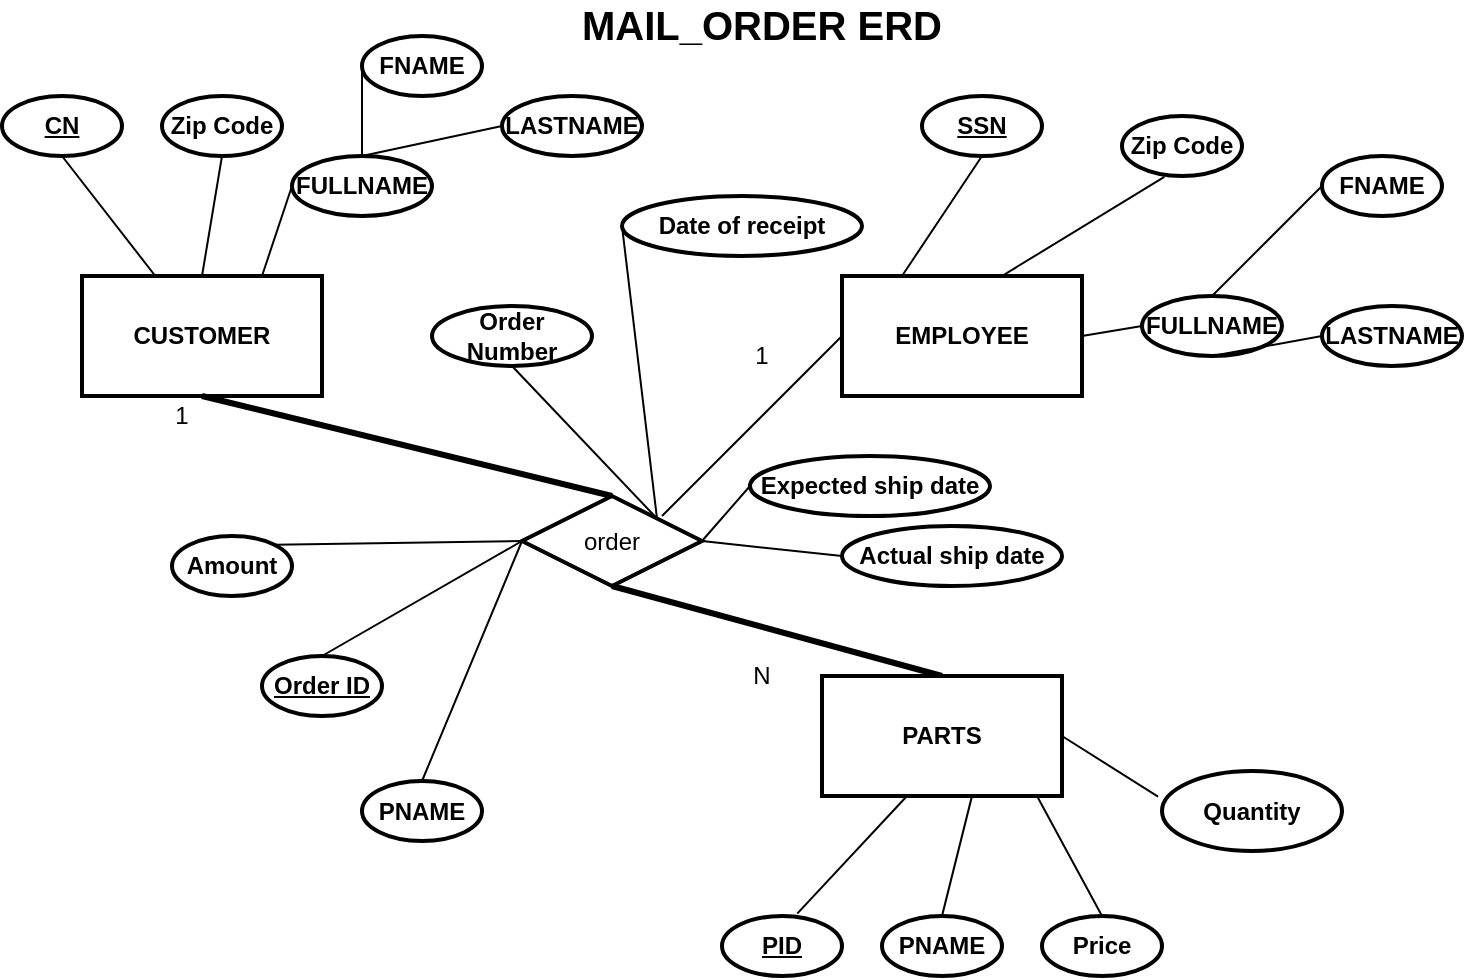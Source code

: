 <mxfile version="14.2.9" type="github">
  <diagram id="fhw7Gcsa4oTLrVTBU_38" name="Page-1">
    <mxGraphModel dx="1278" dy="556" grid="1" gridSize="10" guides="1" tooltips="1" connect="1" arrows="1" fold="1" page="1" pageScale="1" pageWidth="827" pageHeight="1169" math="0" shadow="0">
      <root>
        <mxCell id="0" />
        <mxCell id="1" parent="0" />
        <mxCell id="vzhQpynMpqruUw6QNbGc-1" value="&lt;b&gt;CUSTOMER&lt;/b&gt;" style="rounded=0;whiteSpace=wrap;html=1;strokeWidth=2;" parent="1" vertex="1">
          <mxGeometry x="80" y="140" width="120" height="60" as="geometry" />
        </mxCell>
        <mxCell id="vzhQpynMpqruUw6QNbGc-2" value="&lt;b&gt;EMPLOYEE&lt;/b&gt;" style="rounded=0;whiteSpace=wrap;html=1;strokeWidth=2;" parent="1" vertex="1">
          <mxGeometry x="460" y="140" width="120" height="60" as="geometry" />
        </mxCell>
        <mxCell id="vzhQpynMpqruUw6QNbGc-4" value="CN" style="ellipse;whiteSpace=wrap;html=1;strokeWidth=2;fontStyle=5" parent="1" vertex="1">
          <mxGeometry x="40" y="50" width="60" height="30" as="geometry" />
        </mxCell>
        <mxCell id="vzhQpynMpqruUw6QNbGc-5" value="Zip Code" style="ellipse;whiteSpace=wrap;html=1;strokeWidth=2;fontStyle=1" parent="1" vertex="1">
          <mxGeometry x="120" y="50" width="60" height="30" as="geometry" />
        </mxCell>
        <mxCell id="vzhQpynMpqruUw6QNbGc-7" value="&lt;u&gt;SSN&lt;/u&gt;" style="ellipse;whiteSpace=wrap;html=1;strokeWidth=2;fontStyle=1" parent="1" vertex="1">
          <mxGeometry x="500" y="50" width="60" height="30" as="geometry" />
        </mxCell>
        <mxCell id="vzhQpynMpqruUw6QNbGc-9" value="Zip Code" style="ellipse;whiteSpace=wrap;html=1;strokeWidth=2;fontStyle=1" parent="1" vertex="1">
          <mxGeometry x="600" y="60" width="60" height="30" as="geometry" />
        </mxCell>
        <mxCell id="vzhQpynMpqruUw6QNbGc-10" value="FULLNAME" style="ellipse;whiteSpace=wrap;html=1;strokeWidth=2;fontStyle=1" parent="1" vertex="1">
          <mxGeometry x="610" y="150" width="70" height="30" as="geometry" />
        </mxCell>
        <mxCell id="vzhQpynMpqruUw6QNbGc-11" value="FNAME" style="ellipse;whiteSpace=wrap;html=1;strokeWidth=2;fontStyle=1" parent="1" vertex="1">
          <mxGeometry x="700" y="80" width="60" height="30" as="geometry" />
        </mxCell>
        <mxCell id="vzhQpynMpqruUw6QNbGc-13" value="LASTNAME" style="ellipse;whiteSpace=wrap;html=1;strokeWidth=2;fontStyle=1" parent="1" vertex="1">
          <mxGeometry x="700" y="155" width="70" height="30" as="geometry" />
        </mxCell>
        <mxCell id="vzhQpynMpqruUw6QNbGc-14" value="Order ID" style="ellipse;whiteSpace=wrap;html=1;strokeWidth=2;fontStyle=5" parent="1" vertex="1">
          <mxGeometry x="170" y="330" width="60" height="30" as="geometry" />
        </mxCell>
        <mxCell id="vzhQpynMpqruUw6QNbGc-15" value="PNAME" style="ellipse;whiteSpace=wrap;html=1;strokeWidth=2;fontStyle=1" parent="1" vertex="1">
          <mxGeometry x="220" y="392.5" width="60" height="30" as="geometry" />
        </mxCell>
        <mxCell id="vzhQpynMpqruUw6QNbGc-16" value="" style="endArrow=none;html=1;exitX=0.5;exitY=1;exitDx=0;exitDy=0;" parent="1" source="vzhQpynMpqruUw6QNbGc-4" target="vzhQpynMpqruUw6QNbGc-1" edge="1">
          <mxGeometry width="50" height="50" relative="1" as="geometry">
            <mxPoint x="90" y="280" as="sourcePoint" />
            <mxPoint x="140" y="230" as="targetPoint" />
          </mxGeometry>
        </mxCell>
        <mxCell id="vzhQpynMpqruUw6QNbGc-17" value="" style="endArrow=none;html=1;exitX=0.5;exitY=1;exitDx=0;exitDy=0;entryX=0.5;entryY=0;entryDx=0;entryDy=0;" parent="1" source="vzhQpynMpqruUw6QNbGc-5" target="vzhQpynMpqruUw6QNbGc-1" edge="1">
          <mxGeometry width="50" height="50" relative="1" as="geometry">
            <mxPoint x="80" y="90" as="sourcePoint" />
            <mxPoint x="126.667" y="150" as="targetPoint" />
          </mxGeometry>
        </mxCell>
        <mxCell id="vzhQpynMpqruUw6QNbGc-21" value="&lt;u&gt;PID&lt;/u&gt;" style="ellipse;whiteSpace=wrap;html=1;strokeWidth=2;fontStyle=1" parent="1" vertex="1">
          <mxGeometry x="400" y="460" width="60" height="30" as="geometry" />
        </mxCell>
        <mxCell id="vzhQpynMpqruUw6QNbGc-22" value="PNAME" style="ellipse;whiteSpace=wrap;html=1;strokeWidth=2;fontStyle=1" parent="1" vertex="1">
          <mxGeometry x="480" y="460" width="60" height="30" as="geometry" />
        </mxCell>
        <mxCell id="vzhQpynMpqruUw6QNbGc-23" value="Price" style="ellipse;whiteSpace=wrap;html=1;strokeWidth=2;fontStyle=1" parent="1" vertex="1">
          <mxGeometry x="560" y="460" width="60" height="30" as="geometry" />
        </mxCell>
        <mxCell id="vzhQpynMpqruUw6QNbGc-24" value="Quantity" style="ellipse;whiteSpace=wrap;html=1;strokeWidth=2;fontStyle=1" parent="1" vertex="1">
          <mxGeometry x="620" y="387.5" width="90" height="40" as="geometry" />
        </mxCell>
        <mxCell id="vzhQpynMpqruUw6QNbGc-26" value="" style="endArrow=none;html=1;exitX=0.353;exitY=1.013;exitDx=0;exitDy=0;exitPerimeter=0;" parent="1" source="vzhQpynMpqruUw6QNbGc-9" edge="1">
          <mxGeometry width="50" height="50" relative="1" as="geometry">
            <mxPoint x="480" y="200" as="sourcePoint" />
            <mxPoint x="540" y="140" as="targetPoint" />
          </mxGeometry>
        </mxCell>
        <mxCell id="vzhQpynMpqruUw6QNbGc-27" value="" style="endArrow=none;html=1;entryX=1;entryY=0.5;entryDx=0;entryDy=0;exitX=0;exitY=0.5;exitDx=0;exitDy=0;" parent="1" source="vzhQpynMpqruUw6QNbGc-10" target="vzhQpynMpqruUw6QNbGc-2" edge="1">
          <mxGeometry width="50" height="50" relative="1" as="geometry">
            <mxPoint x="490" y="210" as="sourcePoint" />
            <mxPoint x="540" y="160" as="targetPoint" />
          </mxGeometry>
        </mxCell>
        <mxCell id="vzhQpynMpqruUw6QNbGc-28" value="" style="endArrow=none;html=1;exitX=0.5;exitY=1;exitDx=0;exitDy=0;entryX=0.25;entryY=0;entryDx=0;entryDy=0;" parent="1" source="vzhQpynMpqruUw6QNbGc-7" target="vzhQpynMpqruUw6QNbGc-2" edge="1">
          <mxGeometry width="50" height="50" relative="1" as="geometry">
            <mxPoint x="500" y="220" as="sourcePoint" />
            <mxPoint x="550" y="170" as="targetPoint" />
          </mxGeometry>
        </mxCell>
        <mxCell id="vzhQpynMpqruUw6QNbGc-30" value="" style="endArrow=none;html=1;entryX=0.5;entryY=0;entryDx=0;entryDy=0;exitX=0;exitY=0.5;exitDx=0;exitDy=0;" parent="1" source="vzhQpynMpqruUw6QNbGc-11" target="vzhQpynMpqruUw6QNbGc-10" edge="1">
          <mxGeometry width="50" height="50" relative="1" as="geometry">
            <mxPoint x="530" y="250" as="sourcePoint" />
            <mxPoint x="580" y="200" as="targetPoint" />
          </mxGeometry>
        </mxCell>
        <mxCell id="vzhQpynMpqruUw6QNbGc-32" value="" style="endArrow=none;html=1;entryX=0.5;entryY=1;entryDx=0;entryDy=0;exitX=0;exitY=0.5;exitDx=0;exitDy=0;" parent="1" source="vzhQpynMpqruUw6QNbGc-13" target="vzhQpynMpqruUw6QNbGc-10" edge="1">
          <mxGeometry width="50" height="50" relative="1" as="geometry">
            <mxPoint x="720" y="115" as="sourcePoint" />
            <mxPoint x="700" y="185" as="targetPoint" />
          </mxGeometry>
        </mxCell>
        <mxCell id="vzhQpynMpqruUw6QNbGc-33" value="" style="endArrow=none;html=1;entryX=1;entryY=0.5;entryDx=0;entryDy=0;exitX=-0.022;exitY=0.32;exitDx=0;exitDy=0;exitPerimeter=0;" parent="1" source="vzhQpynMpqruUw6QNbGc-24" target="vzhQpynMpqruUw6QNbGc-84" edge="1">
          <mxGeometry width="50" height="50" relative="1" as="geometry">
            <mxPoint x="730" y="125" as="sourcePoint" />
            <mxPoint x="590" y="370" as="targetPoint" />
          </mxGeometry>
        </mxCell>
        <mxCell id="vzhQpynMpqruUw6QNbGc-34" value="" style="endArrow=none;html=1;entryX=0;entryY=0;entryDx=97.5;entryDy=60;entryPerimeter=0;exitX=0.5;exitY=0;exitDx=0;exitDy=0;" parent="1" source="vzhQpynMpqruUw6QNbGc-23" edge="1">
          <mxGeometry width="50" height="50" relative="1" as="geometry">
            <mxPoint x="590" y="450" as="sourcePoint" />
            <mxPoint x="557.5" y="400" as="targetPoint" />
          </mxGeometry>
        </mxCell>
        <mxCell id="vzhQpynMpqruUw6QNbGc-35" value="" style="endArrow=none;html=1;entryX=0.5;entryY=1;entryDx=0;entryDy=0;exitX=0.5;exitY=0;exitDx=0;exitDy=0;entryPerimeter=0;" parent="1" source="vzhQpynMpqruUw6QNbGc-22" edge="1">
          <mxGeometry width="50" height="50" relative="1" as="geometry">
            <mxPoint x="648.02" y="402.8" as="sourcePoint" />
            <mxPoint x="525" y="400" as="targetPoint" />
          </mxGeometry>
        </mxCell>
        <mxCell id="vzhQpynMpqruUw6QNbGc-36" value="" style="endArrow=none;html=1;entryX=0;entryY=0;entryDx=32.5;entryDy=60;exitX=0.627;exitY=-0.04;exitDx=0;exitDy=0;entryPerimeter=0;exitPerimeter=0;" parent="1" source="vzhQpynMpqruUw6QNbGc-21" edge="1">
          <mxGeometry width="50" height="50" relative="1" as="geometry">
            <mxPoint x="658.02" y="412.8" as="sourcePoint" />
            <mxPoint x="492.5" y="400" as="targetPoint" />
          </mxGeometry>
        </mxCell>
        <mxCell id="vzhQpynMpqruUw6QNbGc-37" value="" style="endArrow=none;html=1;exitX=0.5;exitY=0;exitDx=0;exitDy=0;entryX=0;entryY=0.5;entryDx=0;entryDy=0;" parent="1" source="vzhQpynMpqruUw6QNbGc-14" target="vzhQpynMpqruUw6QNbGc-71" edge="1">
          <mxGeometry width="50" height="50" relative="1" as="geometry">
            <mxPoint x="160" y="410" as="sourcePoint" />
            <mxPoint x="80" y="370" as="targetPoint" />
          </mxGeometry>
        </mxCell>
        <mxCell id="vzhQpynMpqruUw6QNbGc-38" value="" style="endArrow=none;html=1;exitX=0.5;exitY=0;exitDx=0;exitDy=0;entryX=0;entryY=0.5;entryDx=0;entryDy=0;" parent="1" source="vzhQpynMpqruUw6QNbGc-15" target="vzhQpynMpqruUw6QNbGc-71" edge="1">
          <mxGeometry width="50" height="50" relative="1" as="geometry">
            <mxPoint x="80" y="410" as="sourcePoint" />
            <mxPoint x="140" y="400" as="targetPoint" />
          </mxGeometry>
        </mxCell>
        <mxCell id="vzhQpynMpqruUw6QNbGc-50" value="Order Number" style="ellipse;whiteSpace=wrap;html=1;strokeWidth=2;fontStyle=1" parent="1" vertex="1">
          <mxGeometry x="255" y="155" width="80" height="30" as="geometry" />
        </mxCell>
        <mxCell id="vzhQpynMpqruUw6QNbGc-51" value="" style="endArrow=none;html=1;rounded=0;entryX=1;entryY=0;entryDx=0;entryDy=0;exitX=0.5;exitY=1;exitDx=0;exitDy=0;" parent="1" source="vzhQpynMpqruUw6QNbGc-50" target="vzhQpynMpqruUw6QNbGc-71" edge="1">
          <mxGeometry relative="1" as="geometry">
            <mxPoint x="280" y="300" as="sourcePoint" />
            <mxPoint x="440" y="300" as="targetPoint" />
          </mxGeometry>
        </mxCell>
        <mxCell id="vzhQpynMpqruUw6QNbGc-93" value="" style="edgeStyle=orthogonalEdgeStyle;rounded=0;orthogonalLoop=1;jettySize=auto;html=1;" parent="1" edge="1">
          <mxGeometry relative="1" as="geometry">
            <mxPoint x="500" y="315" as="targetPoint" />
          </mxGeometry>
        </mxCell>
        <mxCell id="vzhQpynMpqruUw6QNbGc-71" value="order" style="shape=rhombus;perimeter=rhombusPerimeter;whiteSpace=wrap;html=1;align=center;strokeWidth=2;" parent="1" vertex="1">
          <mxGeometry x="300" y="250" width="90" height="45" as="geometry" />
        </mxCell>
        <mxCell id="vzhQpynMpqruUw6QNbGc-72" value="" style="endArrow=none;html=1;rounded=0;exitX=0.5;exitY=1;exitDx=0;exitDy=0;entryX=0.5;entryY=0;entryDx=0;entryDy=0;strokeWidth=3;" parent="1" source="vzhQpynMpqruUw6QNbGc-71" target="vzhQpynMpqruUw6QNbGc-84" edge="1">
          <mxGeometry relative="1" as="geometry">
            <mxPoint x="70" y="300" as="sourcePoint" />
            <mxPoint x="140" y="340" as="targetPoint" />
          </mxGeometry>
        </mxCell>
        <mxCell id="vzhQpynMpqruUw6QNbGc-73" value="" style="endArrow=none;html=1;rounded=0;exitX=0.5;exitY=1;exitDx=0;exitDy=0;entryX=0.5;entryY=0;entryDx=0;entryDy=0;strokeWidth=3;" parent="1" source="vzhQpynMpqruUw6QNbGc-1" target="vzhQpynMpqruUw6QNbGc-71" edge="1">
          <mxGeometry relative="1" as="geometry">
            <mxPoint x="70" y="300" as="sourcePoint" />
            <mxPoint x="230" y="300" as="targetPoint" />
          </mxGeometry>
        </mxCell>
        <mxCell id="vzhQpynMpqruUw6QNbGc-74" value="1" style="text;html=1;strokeColor=none;fillColor=none;align=center;verticalAlign=middle;whiteSpace=wrap;rounded=0;" parent="1" vertex="1">
          <mxGeometry x="110" y="200" width="40" height="20" as="geometry" />
        </mxCell>
        <mxCell id="vzhQpynMpqruUw6QNbGc-76" value="&lt;b&gt;MAIL_ORDER ERD&lt;/b&gt;" style="text;html=1;strokeColor=none;fillColor=none;align=center;verticalAlign=middle;whiteSpace=wrap;rounded=0;fontSize=20;" parent="1" vertex="1">
          <mxGeometry x="320" y="4" width="200" height="20" as="geometry" />
        </mxCell>
        <mxCell id="vzhQpynMpqruUw6QNbGc-77" value="FULLNAME" style="ellipse;whiteSpace=wrap;html=1;strokeWidth=2;fontStyle=1" parent="1" vertex="1">
          <mxGeometry x="185" y="80" width="70" height="30" as="geometry" />
        </mxCell>
        <mxCell id="vzhQpynMpqruUw6QNbGc-78" value="FNAME" style="ellipse;whiteSpace=wrap;html=1;strokeWidth=2;fontStyle=1" parent="1" vertex="1">
          <mxGeometry x="220" y="20" width="60" height="30" as="geometry" />
        </mxCell>
        <mxCell id="vzhQpynMpqruUw6QNbGc-79" value="LASTNAME" style="ellipse;whiteSpace=wrap;html=1;strokeWidth=2;fontStyle=1" parent="1" vertex="1">
          <mxGeometry x="290" y="50" width="70" height="30" as="geometry" />
        </mxCell>
        <mxCell id="vzhQpynMpqruUw6QNbGc-80" value="" style="endArrow=none;html=1;entryX=0.75;entryY=0;entryDx=0;entryDy=0;exitX=0;exitY=0.5;exitDx=0;exitDy=0;" parent="1" source="vzhQpynMpqruUw6QNbGc-77" target="vzhQpynMpqruUw6QNbGc-1" edge="1">
          <mxGeometry width="50" height="50" relative="1" as="geometry">
            <mxPoint x="500" y="220" as="sourcePoint" />
            <mxPoint x="590" y="180" as="targetPoint" />
          </mxGeometry>
        </mxCell>
        <mxCell id="vzhQpynMpqruUw6QNbGc-81" value="" style="endArrow=none;html=1;entryX=0.5;entryY=0;entryDx=0;entryDy=0;exitX=0;exitY=0.5;exitDx=0;exitDy=0;" parent="1" source="vzhQpynMpqruUw6QNbGc-78" target="vzhQpynMpqruUw6QNbGc-77" edge="1">
          <mxGeometry width="50" height="50" relative="1" as="geometry">
            <mxPoint x="150" y="190" as="sourcePoint" />
            <mxPoint x="200" y="140" as="targetPoint" />
          </mxGeometry>
        </mxCell>
        <mxCell id="vzhQpynMpqruUw6QNbGc-82" value="" style="endArrow=none;html=1;entryX=0.5;entryY=0;entryDx=0;entryDy=0;exitX=0;exitY=0.5;exitDx=0;exitDy=0;" parent="1" source="vzhQpynMpqruUw6QNbGc-79" target="vzhQpynMpqruUw6QNbGc-77" edge="1">
          <mxGeometry width="50" height="50" relative="1" as="geometry">
            <mxPoint x="340" y="55" as="sourcePoint" />
            <mxPoint x="320" y="125" as="targetPoint" />
          </mxGeometry>
        </mxCell>
        <mxCell id="vzhQpynMpqruUw6QNbGc-84" value="&lt;b&gt;PARTS&lt;/b&gt;" style="rounded=0;whiteSpace=wrap;html=1;strokeWidth=2;" parent="1" vertex="1">
          <mxGeometry x="450" y="340" width="120" height="60" as="geometry" />
        </mxCell>
        <mxCell id="vzhQpynMpqruUw6QNbGc-95" value="Date of receipt" style="ellipse;whiteSpace=wrap;html=1;strokeWidth=2;fontStyle=1" parent="1" vertex="1">
          <mxGeometry x="350" y="100" width="120" height="30" as="geometry" />
        </mxCell>
        <mxCell id="vzhQpynMpqruUw6QNbGc-96" value="Expected ship date" style="ellipse;whiteSpace=wrap;html=1;strokeWidth=2;fontStyle=1" parent="1" vertex="1">
          <mxGeometry x="414" y="230" width="120" height="30" as="geometry" />
        </mxCell>
        <mxCell id="vzhQpynMpqruUw6QNbGc-97" value="Actual ship date" style="ellipse;whiteSpace=wrap;html=1;strokeWidth=2;fontStyle=1" parent="1" vertex="1">
          <mxGeometry x="460" y="265" width="110" height="30" as="geometry" />
        </mxCell>
        <mxCell id="vzhQpynMpqruUw6QNbGc-98" value="" style="endArrow=none;html=1;rounded=0;entryX=0;entryY=0.5;entryDx=0;entryDy=0;exitX=1;exitY=0;exitDx=0;exitDy=0;" parent="1" source="vzhQpynMpqruUw6QNbGc-71" target="vzhQpynMpqruUw6QNbGc-95" edge="1">
          <mxGeometry relative="1" as="geometry">
            <mxPoint x="190" y="260" as="sourcePoint" />
            <mxPoint x="400" y="280" as="targetPoint" />
          </mxGeometry>
        </mxCell>
        <mxCell id="vzhQpynMpqruUw6QNbGc-99" value="" style="endArrow=none;html=1;rounded=0;entryX=0;entryY=0.5;entryDx=0;entryDy=0;exitX=1;exitY=0.5;exitDx=0;exitDy=0;" parent="1" source="vzhQpynMpqruUw6QNbGc-71" target="vzhQpynMpqruUw6QNbGc-96" edge="1">
          <mxGeometry relative="1" as="geometry">
            <mxPoint x="190" y="260" as="sourcePoint" />
            <mxPoint x="280" y="205" as="targetPoint" />
          </mxGeometry>
        </mxCell>
        <mxCell id="vzhQpynMpqruUw6QNbGc-100" value="" style="endArrow=none;html=1;rounded=0;entryX=1;entryY=0.5;entryDx=0;entryDy=0;exitX=0;exitY=0.5;exitDx=0;exitDy=0;" parent="1" target="vzhQpynMpqruUw6QNbGc-71" edge="1" source="vzhQpynMpqruUw6QNbGc-97">
          <mxGeometry relative="1" as="geometry">
            <mxPoint x="220" y="270" as="sourcePoint" />
            <mxPoint x="290" y="215" as="targetPoint" />
          </mxGeometry>
        </mxCell>
        <mxCell id="3dqwWF1tyTEujohG7SV6-2" value="&lt;span&gt;Amount&lt;/span&gt;" style="ellipse;whiteSpace=wrap;html=1;strokeWidth=2;fontStyle=1" vertex="1" parent="1">
          <mxGeometry x="125" y="270" width="60" height="30" as="geometry" />
        </mxCell>
        <mxCell id="3dqwWF1tyTEujohG7SV6-3" value="" style="endArrow=none;html=1;rounded=0;exitX=1;exitY=0;exitDx=0;exitDy=0;entryX=0;entryY=0.5;entryDx=0;entryDy=0;" edge="1" parent="1" source="3dqwWF1tyTEujohG7SV6-2" target="vzhQpynMpqruUw6QNbGc-71">
          <mxGeometry relative="1" as="geometry">
            <mxPoint x="570" y="290" as="sourcePoint" />
            <mxPoint x="730" y="290" as="targetPoint" />
          </mxGeometry>
        </mxCell>
        <mxCell id="3dqwWF1tyTEujohG7SV6-4" value="N&lt;span style=&quot;color: rgba(0 , 0 , 0 , 0) ; font-family: monospace ; font-size: 0px&quot;&gt;%3CmxGraphModel%3E%3Croot%3E%3CmxCell%20id%3D%220%22%2F%3E%3CmxCell%20id%3D%221%22%20parent%3D%220%22%2F%3E%3CmxCell%20id%3D%222%22%20value%3D%221%22%20style%3D%22text%3Bhtml%3D1%3BstrokeColor%3Dnone%3BfillColor%3Dnone%3Balign%3Dcenter%3BverticalAlign%3Dmiddle%3BwhiteSpace%3Dwrap%3Brounded%3D0%3B%22%20vertex%3D%221%22%20parent%3D%221%22%3E%3CmxGeometry%20x%3D%22110%22%20y%3D%22200%22%20width%3D%2240%22%20height%3D%2220%22%20as%3D%22geometry%22%2F%3E%3C%2FmxCell%3E%3C%2Froot%3E%3C%2FmxGraphModel%3E&lt;/span&gt;&lt;span style=&quot;color: rgba(0 , 0 , 0 , 0) ; font-family: monospace ; font-size: 0px&quot;&gt;%3CmxGraphModel%3E%3Croot%3E%3CmxCell%20id%3D%220%22%2F%3E%3CmxCell%20id%3D%221%22%20parent%3D%220%22%2F%3E%3CmxCell%20id%3D%222%22%20value%3D%221%22%20style%3D%22text%3Bhtml%3D1%3BstrokeColor%3Dnone%3BfillColor%3Dnone%3Balign%3Dcenter%3BverticalAlign%3Dmiddle%3BwhiteSpace%3Dwrap%3Brounded%3D0%3B%22%20vertex%3D%221%22%20parent%3D%221%22%3E%3CmxGeometry%20x%3D%22110%22%20y%3D%22200%22%20width%3D%2240%22%20height%3D%2220%22%20as%3D%22geometry%22%2F%3E%3C%2FmxCell%3E%3C%2Froot%3E%3C%2FmxGraphModel%3E&lt;/span&gt;&lt;span style=&quot;color: rgba(0 , 0 , 0 , 0) ; font-family: monospace ; font-size: 0px&quot;&gt;%3CmxGraphModel%3E%3Croot%3E%3CmxCell%20id%3D%220%22%2F%3E%3CmxCell%20id%3D%221%22%20parent%3D%220%22%2F%3E%3CmxCell%20id%3D%222%22%20value%3D%221%22%20style%3D%22text%3Bhtml%3D1%3BstrokeColor%3Dnone%3BfillColor%3Dnone%3Balign%3Dcenter%3BverticalAlign%3Dmiddle%3BwhiteSpace%3Dwrap%3Brounded%3D0%3B%22%20vertex%3D%221%22%20parent%3D%221%22%3E%3CmxGeometry%20x%3D%22110%22%20y%3D%22200%22%20width%3D%2240%22%20height%3D%2220%22%20as%3D%22geometry%22%2F%3E%3C%2FmxCell%3E%3C%2Froot%3E%3C%2FmxGraphModel%3E&lt;/span&gt;" style="text;html=1;strokeColor=none;fillColor=none;align=center;verticalAlign=middle;whiteSpace=wrap;rounded=0;" vertex="1" parent="1">
          <mxGeometry x="400" y="330" width="40" height="20" as="geometry" />
        </mxCell>
        <mxCell id="3dqwWF1tyTEujohG7SV6-5" value="1" style="text;html=1;strokeColor=none;fillColor=none;align=center;verticalAlign=middle;whiteSpace=wrap;rounded=0;" vertex="1" parent="1">
          <mxGeometry x="400" y="170" width="40" height="20" as="geometry" />
        </mxCell>
        <mxCell id="3dqwWF1tyTEujohG7SV6-6" value="" style="endArrow=none;html=1;rounded=0;exitX=0;exitY=0.5;exitDx=0;exitDy=0;" edge="1" parent="1" source="vzhQpynMpqruUw6QNbGc-2">
          <mxGeometry relative="1" as="geometry">
            <mxPoint x="570" y="290" as="sourcePoint" />
            <mxPoint x="370" y="260" as="targetPoint" />
          </mxGeometry>
        </mxCell>
      </root>
    </mxGraphModel>
  </diagram>
</mxfile>
